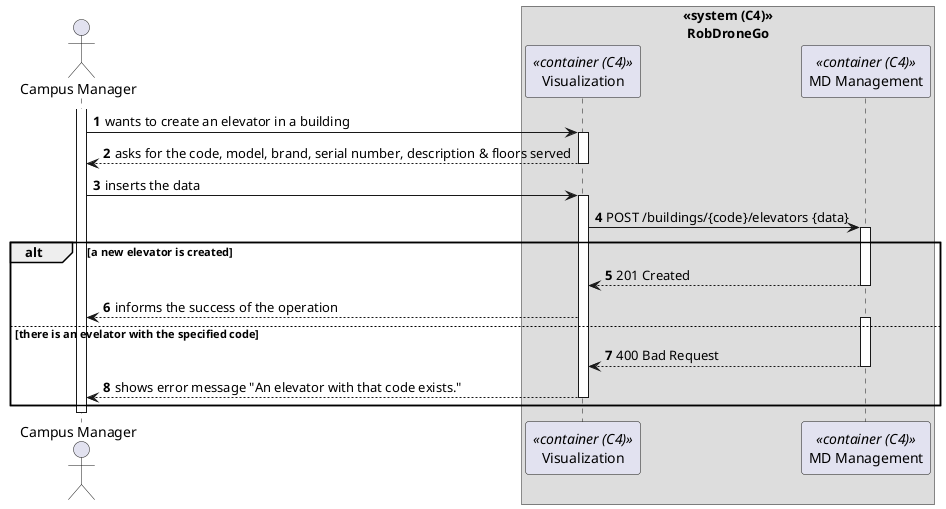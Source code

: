 @startuml process-view
autonumber
skinparam DefaultTextAlignment<<center>> center

actor CM as "Campus Manager"

box "«system (C4)»\nRobDroneGo" <<center>>
  participant UI as "Visualization" <<container (C4)>>
  participant MD as "MD Management" <<container (C4)>>
end box

activate CM

CM -> UI : wants to create an elevator in a building
activate UI

CM <-- UI : asks for the code, model, brand, serial number, description & floors served
deactivate UI

CM -> UI : inserts the data
activate UI

UI -> MD : POST /buildings/{code}/elevators {data}
activate MD

alt a new elevator is created
  UI <-- MD : 201 Created
  deactivate MD

  CM <-- UI : informs the success of the operation
else there is an evelator with the specified code
  activate MD
  UI <-- MD : 400 Bad Request
  deactivate MD

  CM <-- UI : shows error message "An elevator with that code exists."
  deactivate UI
end

deactivate CM

@enduml
